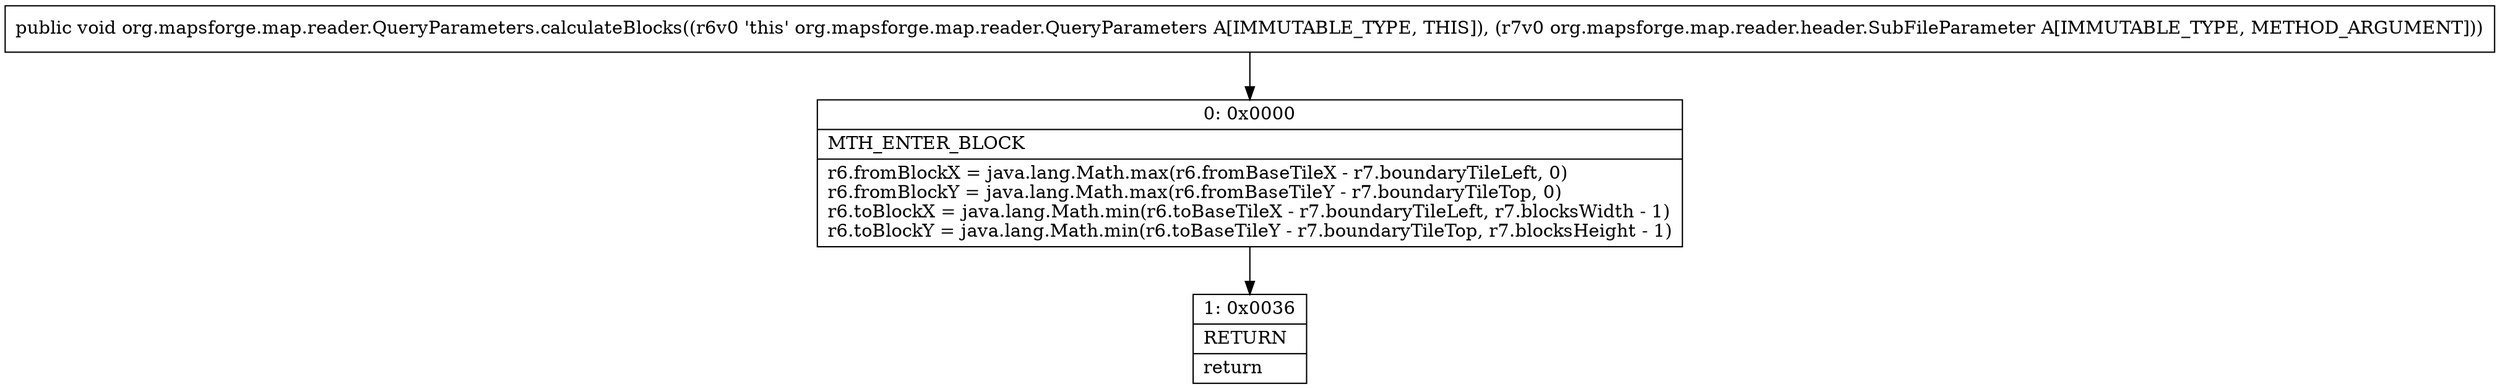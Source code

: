 digraph "CFG fororg.mapsforge.map.reader.QueryParameters.calculateBlocks(Lorg\/mapsforge\/map\/reader\/header\/SubFileParameter;)V" {
Node_0 [shape=record,label="{0\:\ 0x0000|MTH_ENTER_BLOCK\l|r6.fromBlockX = java.lang.Math.max(r6.fromBaseTileX \- r7.boundaryTileLeft, 0)\lr6.fromBlockY = java.lang.Math.max(r6.fromBaseTileY \- r7.boundaryTileTop, 0)\lr6.toBlockX = java.lang.Math.min(r6.toBaseTileX \- r7.boundaryTileLeft, r7.blocksWidth \- 1)\lr6.toBlockY = java.lang.Math.min(r6.toBaseTileY \- r7.boundaryTileTop, r7.blocksHeight \- 1)\l}"];
Node_1 [shape=record,label="{1\:\ 0x0036|RETURN\l|return\l}"];
MethodNode[shape=record,label="{public void org.mapsforge.map.reader.QueryParameters.calculateBlocks((r6v0 'this' org.mapsforge.map.reader.QueryParameters A[IMMUTABLE_TYPE, THIS]), (r7v0 org.mapsforge.map.reader.header.SubFileParameter A[IMMUTABLE_TYPE, METHOD_ARGUMENT])) }"];
MethodNode -> Node_0;
Node_0 -> Node_1;
}

